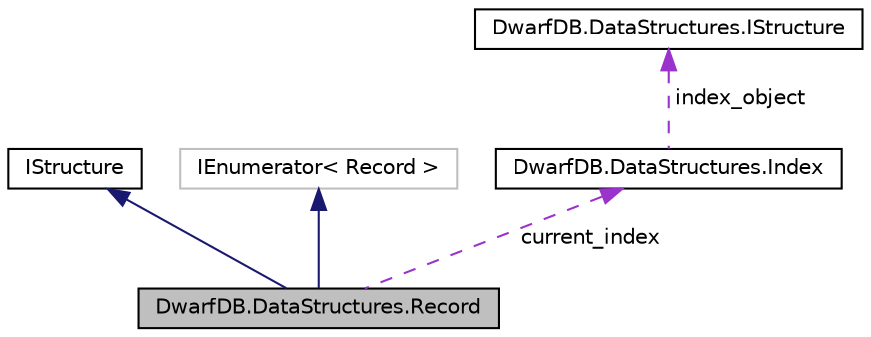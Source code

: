 digraph "DwarfDB.DataStructures.Record"
{
  edge [fontname="Helvetica",fontsize="10",labelfontname="Helvetica",labelfontsize="10"];
  node [fontname="Helvetica",fontsize="10",shape=record];
  Node1 [label="DwarfDB.DataStructures.Record",height=0.2,width=0.4,color="black", fillcolor="grey75", style="filled", fontcolor="black"];
  Node2 -> Node1 [dir="back",color="midnightblue",fontsize="10",style="solid"];
  Node2 [label="IStructure",height=0.2,width=0.4,color="black", fillcolor="white", style="filled",URL="$interface_dwarf_d_b_1_1_data_structures_1_1_i_structure.html",tooltip="An interface for DwarfDB data structures, such as: DataContainer and Record "];
  Node3 -> Node1 [dir="back",color="midnightblue",fontsize="10",style="solid"];
  Node3 [label="IEnumerator\< Record \>",height=0.2,width=0.4,color="grey75", fillcolor="white", style="filled"];
  Node4 -> Node1 [dir="back",color="darkorchid3",fontsize="10",style="dashed",label=" current_index" ];
  Node4 [label="DwarfDB.DataStructures.Index",height=0.2,width=0.4,color="black", fillcolor="white", style="filled",URL="$class_dwarf_d_b_1_1_data_structures_1_1_index.html",tooltip="Index of data structure elements "];
  Node5 -> Node4 [dir="back",color="darkorchid3",fontsize="10",style="dashed",label=" index_object" ];
  Node5 [label="DwarfDB.DataStructures.IStructure",height=0.2,width=0.4,color="black", fillcolor="white", style="filled",URL="$interface_dwarf_d_b_1_1_data_structures_1_1_i_structure.html",tooltip="An interface for DwarfDB data structures, such as: DataContainer and Record "];
}
